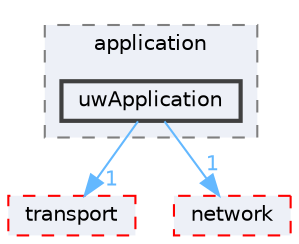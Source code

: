 digraph "uwApplication"
{
 // LATEX_PDF_SIZE
  bgcolor="transparent";
  edge [fontname=Helvetica,fontsize=10,labelfontname=Helvetica,labelfontsize=10];
  node [fontname=Helvetica,fontsize=10,shape=box,height=0.2,width=0.4];
  compound=true
  subgraph clusterdir_b285d5add5de2cf6cecd6895cc1a282d {
    graph [ bgcolor="#edf0f7", pencolor="grey50", label="application", fontname=Helvetica,fontsize=10 style="filled,dashed", URL="dir_b285d5add5de2cf6cecd6895cc1a282d.html",tooltip=""]
  dir_f55f6dcbff248d25e47232f80acd4844 [label="uwApplication", fillcolor="#edf0f7", color="grey25", style="filled,bold", URL="dir_f55f6dcbff248d25e47232f80acd4844.html",tooltip=""];
  }
  dir_ab3aa2eec868fc279541b9b5fcbc85e4 [label="transport", fillcolor="#edf0f7", color="red", style="filled,dashed", URL="dir_ab3aa2eec868fc279541b9b5fcbc85e4.html",tooltip=""];
  dir_bce92bcee51198345c21c8b524b3c6a2 [label="network", fillcolor="#edf0f7", color="red", style="filled,dashed", URL="dir_bce92bcee51198345c21c8b524b3c6a2.html",tooltip=""];
  dir_f55f6dcbff248d25e47232f80acd4844->dir_ab3aa2eec868fc279541b9b5fcbc85e4 [headlabel="1", labeldistance=1.5 headhref="dir_000040_000028.html" href="dir_000040_000028.html" color="steelblue1" fontcolor="steelblue1"];
  dir_f55f6dcbff248d25e47232f80acd4844->dir_bce92bcee51198345c21c8b524b3c6a2 [headlabel="1", labeldistance=1.5 headhref="dir_000040_000011.html" href="dir_000040_000011.html" color="steelblue1" fontcolor="steelblue1"];
}
